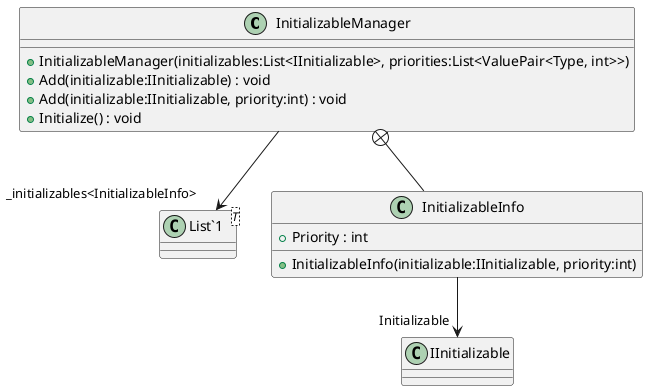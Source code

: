 @startuml
class InitializableManager {
    + InitializableManager(initializables:List<IInitializable>, priorities:List<ValuePair<Type, int>>)
    + Add(initializable:IInitializable) : void
    + Add(initializable:IInitializable, priority:int) : void
    + Initialize() : void
}
class "List`1"<T> {
}
class InitializableInfo {
    + Priority : int
    + InitializableInfo(initializable:IInitializable, priority:int)
}
InitializableManager --> "_initializables<InitializableInfo>" "List`1"
InitializableManager +-- InitializableInfo
InitializableInfo --> "Initializable" IInitializable
@enduml
